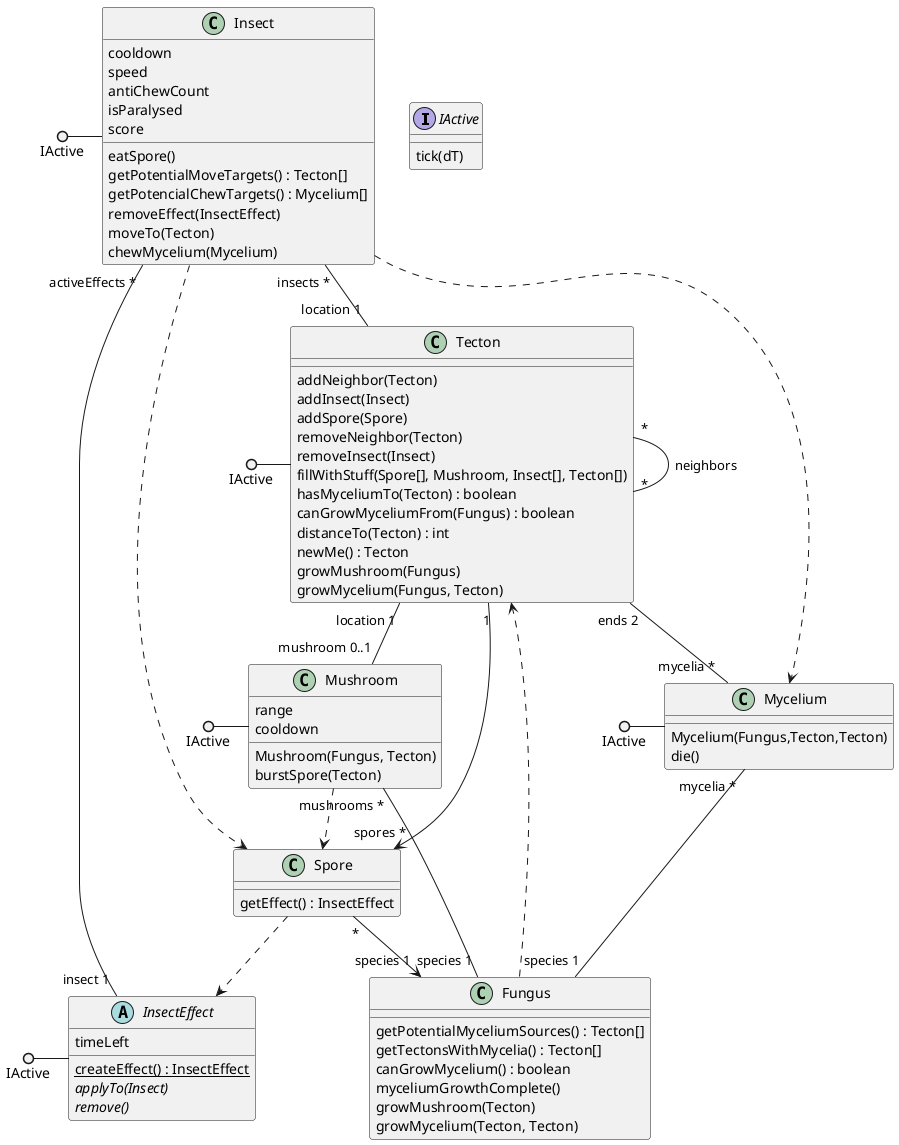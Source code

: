 @startuml classes
interface IActive {
    tick(dT)
}
class Tecton {
    addNeighbor(Tecton)
    addInsect(Insect)
    addSpore(Spore)
    removeNeighbor(Tecton)
    removeInsect(Insect)
    fillWithStuff(Spore[], Mushroom, Insect[], Tecton[])
    hasMyceliumTo(Tecton) : boolean
    canGrowMyceliumFrom(Fungus) : boolean
    distanceTo(Tecton) : int
    newMe() : Tecton
    growMushroom(Fungus)
    growMycelium(Fungus, Tecton)
}
class Fungus {
    getPotentialMyceliumSources() : Tecton[]
    getTectonsWithMycelia() : Tecton[]
    canGrowMycelium() : boolean
    myceliumGrowthComplete()
    growMushroom(Tecton)
    growMycelium(Tecton, Tecton)
}
class Mycelium {
    Mycelium(Fungus,Tecton,Tecton)
    die()
}
class Mushroom {
    range
    cooldown
    Mushroom(Fungus, Tecton)
    burstSpore(Tecton)
}
class Spore {
    getEffect() : InsectEffect
}
class Insect {
    cooldown
    speed
    antiChewCount
    isParalysed
    score
    eatSpore()
    getPotentialMoveTargets() : Tecton[]
    getPotencialChewTargets() : Mycelium[]
    removeEffect(InsectEffect)
    moveTo(Tecton)
    chewMycelium(Mycelium)
}
abstract InsectEffect {
    timeLeft
    {static} createEffect() : InsectEffect
    {abstract} applyTo(Insect)
    {abstract} remove()
}

IActive ()- Tecton
IActive ()- Mushroom
IActive ()- Mycelium
IActive ()- Insect
IActive ()- InsectEffect

Tecton "*" -- "*" Tecton : neighbors
Tecton "ends 2" -- "mycelia *" Mycelium
Tecton "1" --> "spores *" Spore
Tecton "location 1" -- "mushroom 0..1" Mushroom

Mycelium "mycelia *" -- "species 1" Fungus
Insect "activeEffects *" -- "insect 1" InsectEffect
Insect "insects *" -- "location 1" Tecton
Fungus "species 1" -- "mushrooms *" Mushroom
Spore "*" --> "species 1" Fungus

Fungus ..> Tecton
Spore ..> InsectEffect
Insect ..> Mycelium
Insect ..> Spore
Mushroom ..> Spore

@enduml